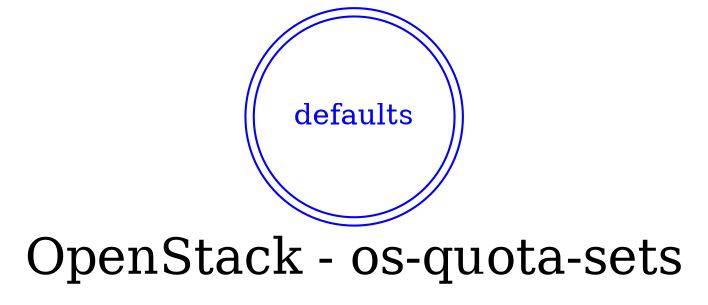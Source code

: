 digraph LexiconGraph {
graph[label="OpenStack - os-quota-sets", fontsize=24]
splines=true
"defaults" [color=blue, fontcolor=blue, shape=doublecircle]
}
